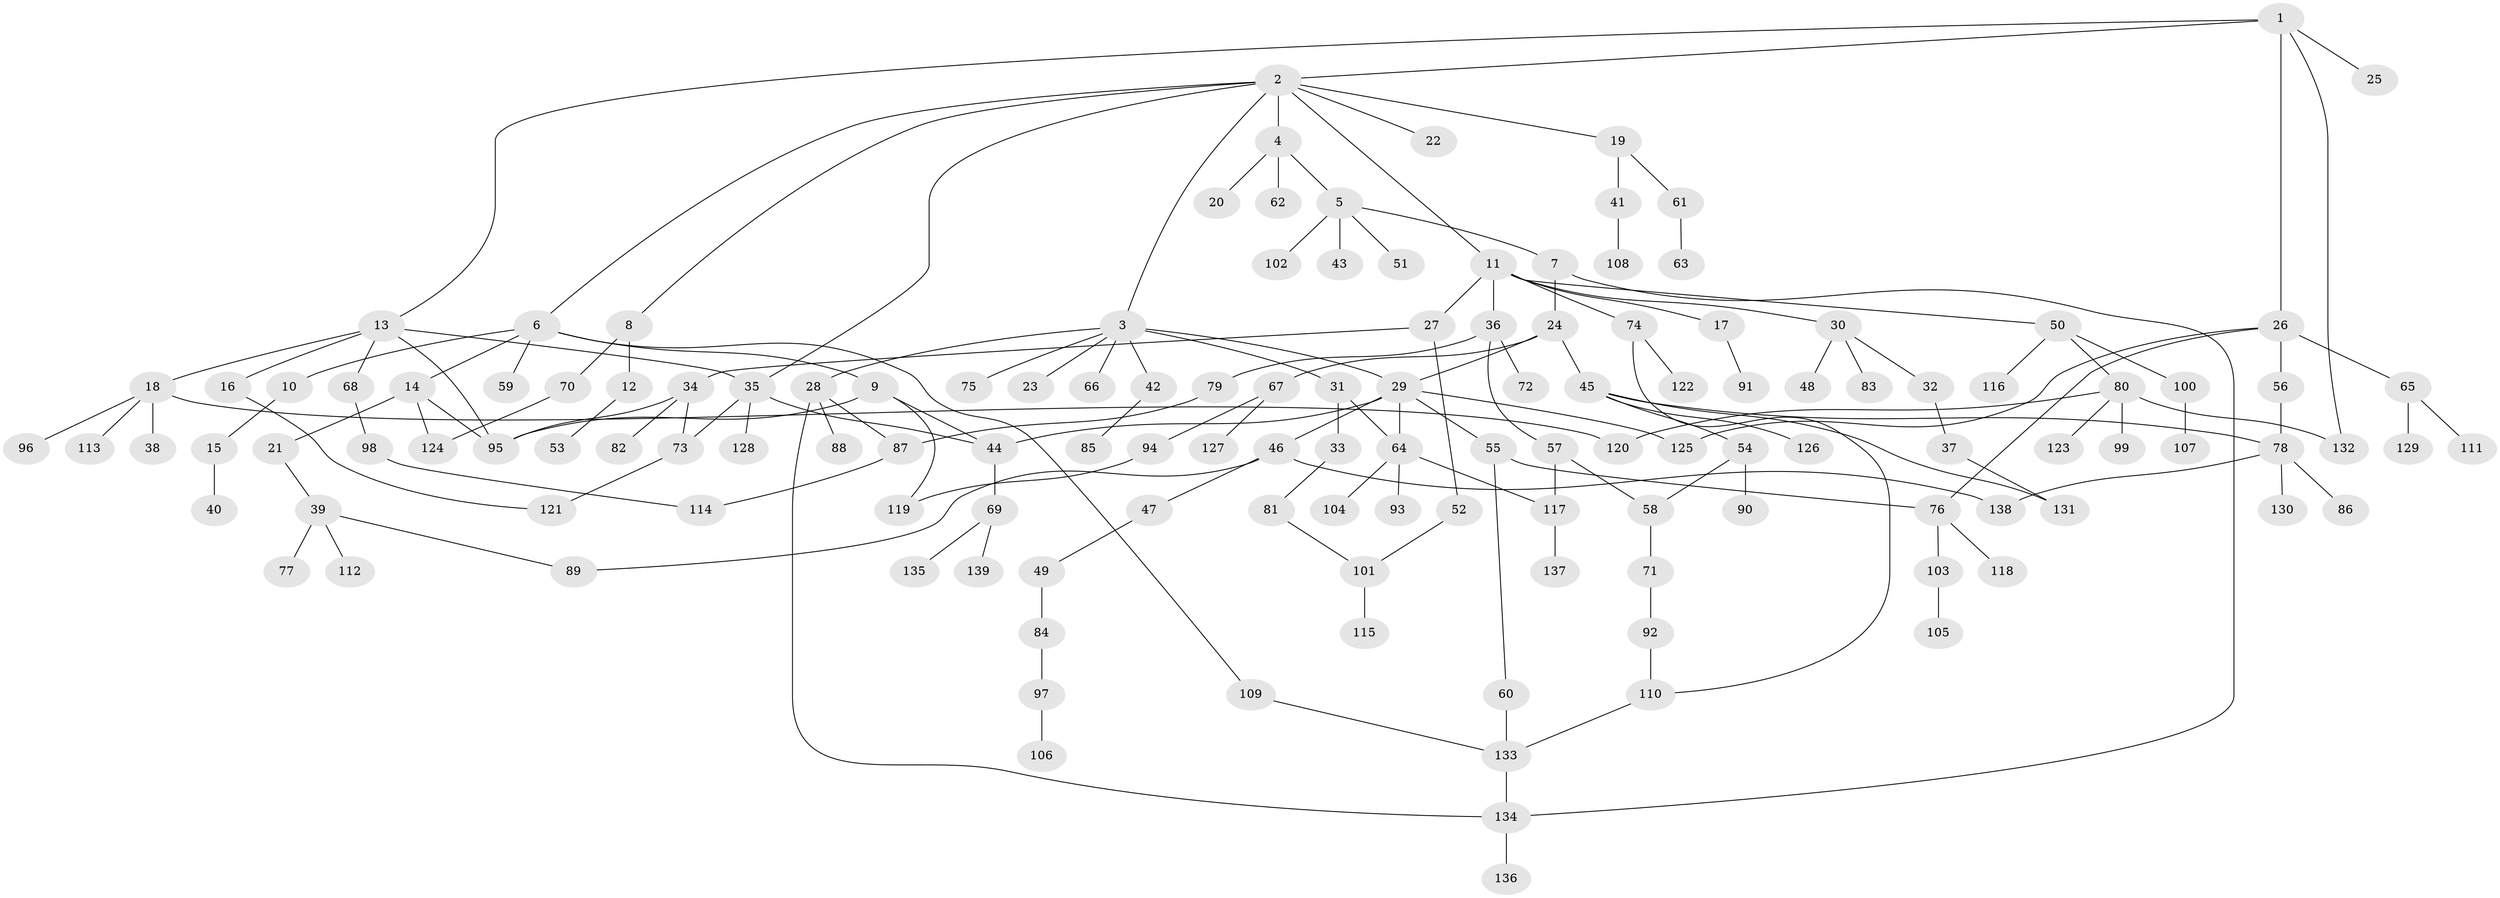 // Generated by graph-tools (version 1.1) at 2025/13/03/09/25 04:13:24]
// undirected, 139 vertices, 168 edges
graph export_dot {
graph [start="1"]
  node [color=gray90,style=filled];
  1;
  2;
  3;
  4;
  5;
  6;
  7;
  8;
  9;
  10;
  11;
  12;
  13;
  14;
  15;
  16;
  17;
  18;
  19;
  20;
  21;
  22;
  23;
  24;
  25;
  26;
  27;
  28;
  29;
  30;
  31;
  32;
  33;
  34;
  35;
  36;
  37;
  38;
  39;
  40;
  41;
  42;
  43;
  44;
  45;
  46;
  47;
  48;
  49;
  50;
  51;
  52;
  53;
  54;
  55;
  56;
  57;
  58;
  59;
  60;
  61;
  62;
  63;
  64;
  65;
  66;
  67;
  68;
  69;
  70;
  71;
  72;
  73;
  74;
  75;
  76;
  77;
  78;
  79;
  80;
  81;
  82;
  83;
  84;
  85;
  86;
  87;
  88;
  89;
  90;
  91;
  92;
  93;
  94;
  95;
  96;
  97;
  98;
  99;
  100;
  101;
  102;
  103;
  104;
  105;
  106;
  107;
  108;
  109;
  110;
  111;
  112;
  113;
  114;
  115;
  116;
  117;
  118;
  119;
  120;
  121;
  122;
  123;
  124;
  125;
  126;
  127;
  128;
  129;
  130;
  131;
  132;
  133;
  134;
  135;
  136;
  137;
  138;
  139;
  1 -- 2;
  1 -- 13;
  1 -- 25;
  1 -- 26;
  1 -- 132;
  2 -- 3;
  2 -- 4;
  2 -- 6;
  2 -- 8;
  2 -- 11;
  2 -- 19;
  2 -- 22;
  2 -- 35;
  3 -- 23;
  3 -- 28;
  3 -- 31;
  3 -- 42;
  3 -- 66;
  3 -- 75;
  3 -- 29;
  4 -- 5;
  4 -- 20;
  4 -- 62;
  5 -- 7;
  5 -- 43;
  5 -- 51;
  5 -- 102;
  6 -- 9;
  6 -- 10;
  6 -- 14;
  6 -- 59;
  6 -- 109;
  7 -- 24;
  7 -- 134;
  8 -- 12;
  8 -- 70;
  9 -- 44;
  9 -- 95;
  9 -- 119;
  10 -- 15;
  11 -- 17;
  11 -- 27;
  11 -- 30;
  11 -- 36;
  11 -- 50;
  11 -- 74;
  12 -- 53;
  13 -- 16;
  13 -- 18;
  13 -- 35;
  13 -- 68;
  13 -- 95;
  14 -- 21;
  14 -- 124;
  14 -- 95;
  15 -- 40;
  16 -- 121;
  17 -- 91;
  18 -- 38;
  18 -- 96;
  18 -- 113;
  18 -- 120;
  19 -- 41;
  19 -- 61;
  21 -- 39;
  24 -- 29;
  24 -- 45;
  24 -- 67;
  26 -- 56;
  26 -- 65;
  26 -- 76;
  26 -- 125;
  27 -- 34;
  27 -- 52;
  28 -- 88;
  28 -- 87;
  28 -- 134;
  29 -- 46;
  29 -- 55;
  29 -- 125;
  29 -- 64;
  29 -- 44;
  30 -- 32;
  30 -- 48;
  30 -- 83;
  31 -- 33;
  31 -- 64;
  32 -- 37;
  33 -- 81;
  34 -- 73;
  34 -- 82;
  34 -- 95;
  35 -- 44;
  35 -- 128;
  35 -- 73;
  36 -- 57;
  36 -- 72;
  36 -- 79;
  37 -- 131;
  39 -- 77;
  39 -- 112;
  39 -- 89;
  41 -- 108;
  42 -- 85;
  44 -- 69;
  45 -- 54;
  45 -- 126;
  45 -- 131;
  45 -- 78;
  46 -- 47;
  46 -- 89;
  46 -- 138;
  47 -- 49;
  49 -- 84;
  50 -- 80;
  50 -- 100;
  50 -- 116;
  52 -- 101;
  54 -- 58;
  54 -- 90;
  55 -- 60;
  55 -- 76;
  56 -- 78;
  57 -- 117;
  57 -- 58;
  58 -- 71;
  60 -- 133;
  61 -- 63;
  64 -- 93;
  64 -- 104;
  64 -- 117;
  65 -- 111;
  65 -- 129;
  67 -- 94;
  67 -- 127;
  68 -- 98;
  69 -- 135;
  69 -- 139;
  70 -- 124;
  71 -- 92;
  73 -- 121;
  74 -- 122;
  74 -- 110;
  76 -- 103;
  76 -- 118;
  78 -- 86;
  78 -- 130;
  78 -- 138;
  79 -- 87;
  80 -- 99;
  80 -- 120;
  80 -- 123;
  80 -- 132;
  81 -- 101;
  84 -- 97;
  87 -- 114;
  92 -- 110;
  94 -- 119;
  97 -- 106;
  98 -- 114;
  100 -- 107;
  101 -- 115;
  103 -- 105;
  109 -- 133;
  110 -- 133;
  117 -- 137;
  133 -- 134;
  134 -- 136;
}
